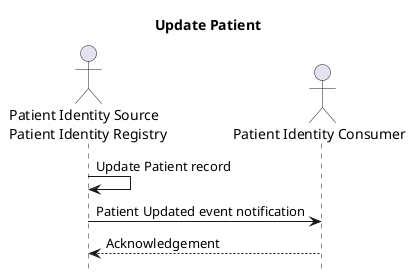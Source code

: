 @startuml

hide footbox

title Update Patient

actor "Patient Identity Source \n Patient Identity Registry" as source
actor "Patient Identity Consumer" as consumer

source -> source: Update Patient record
source -> consumer: Patient Updated event notification
consumer --> source: Acknowledgement


@enduml
